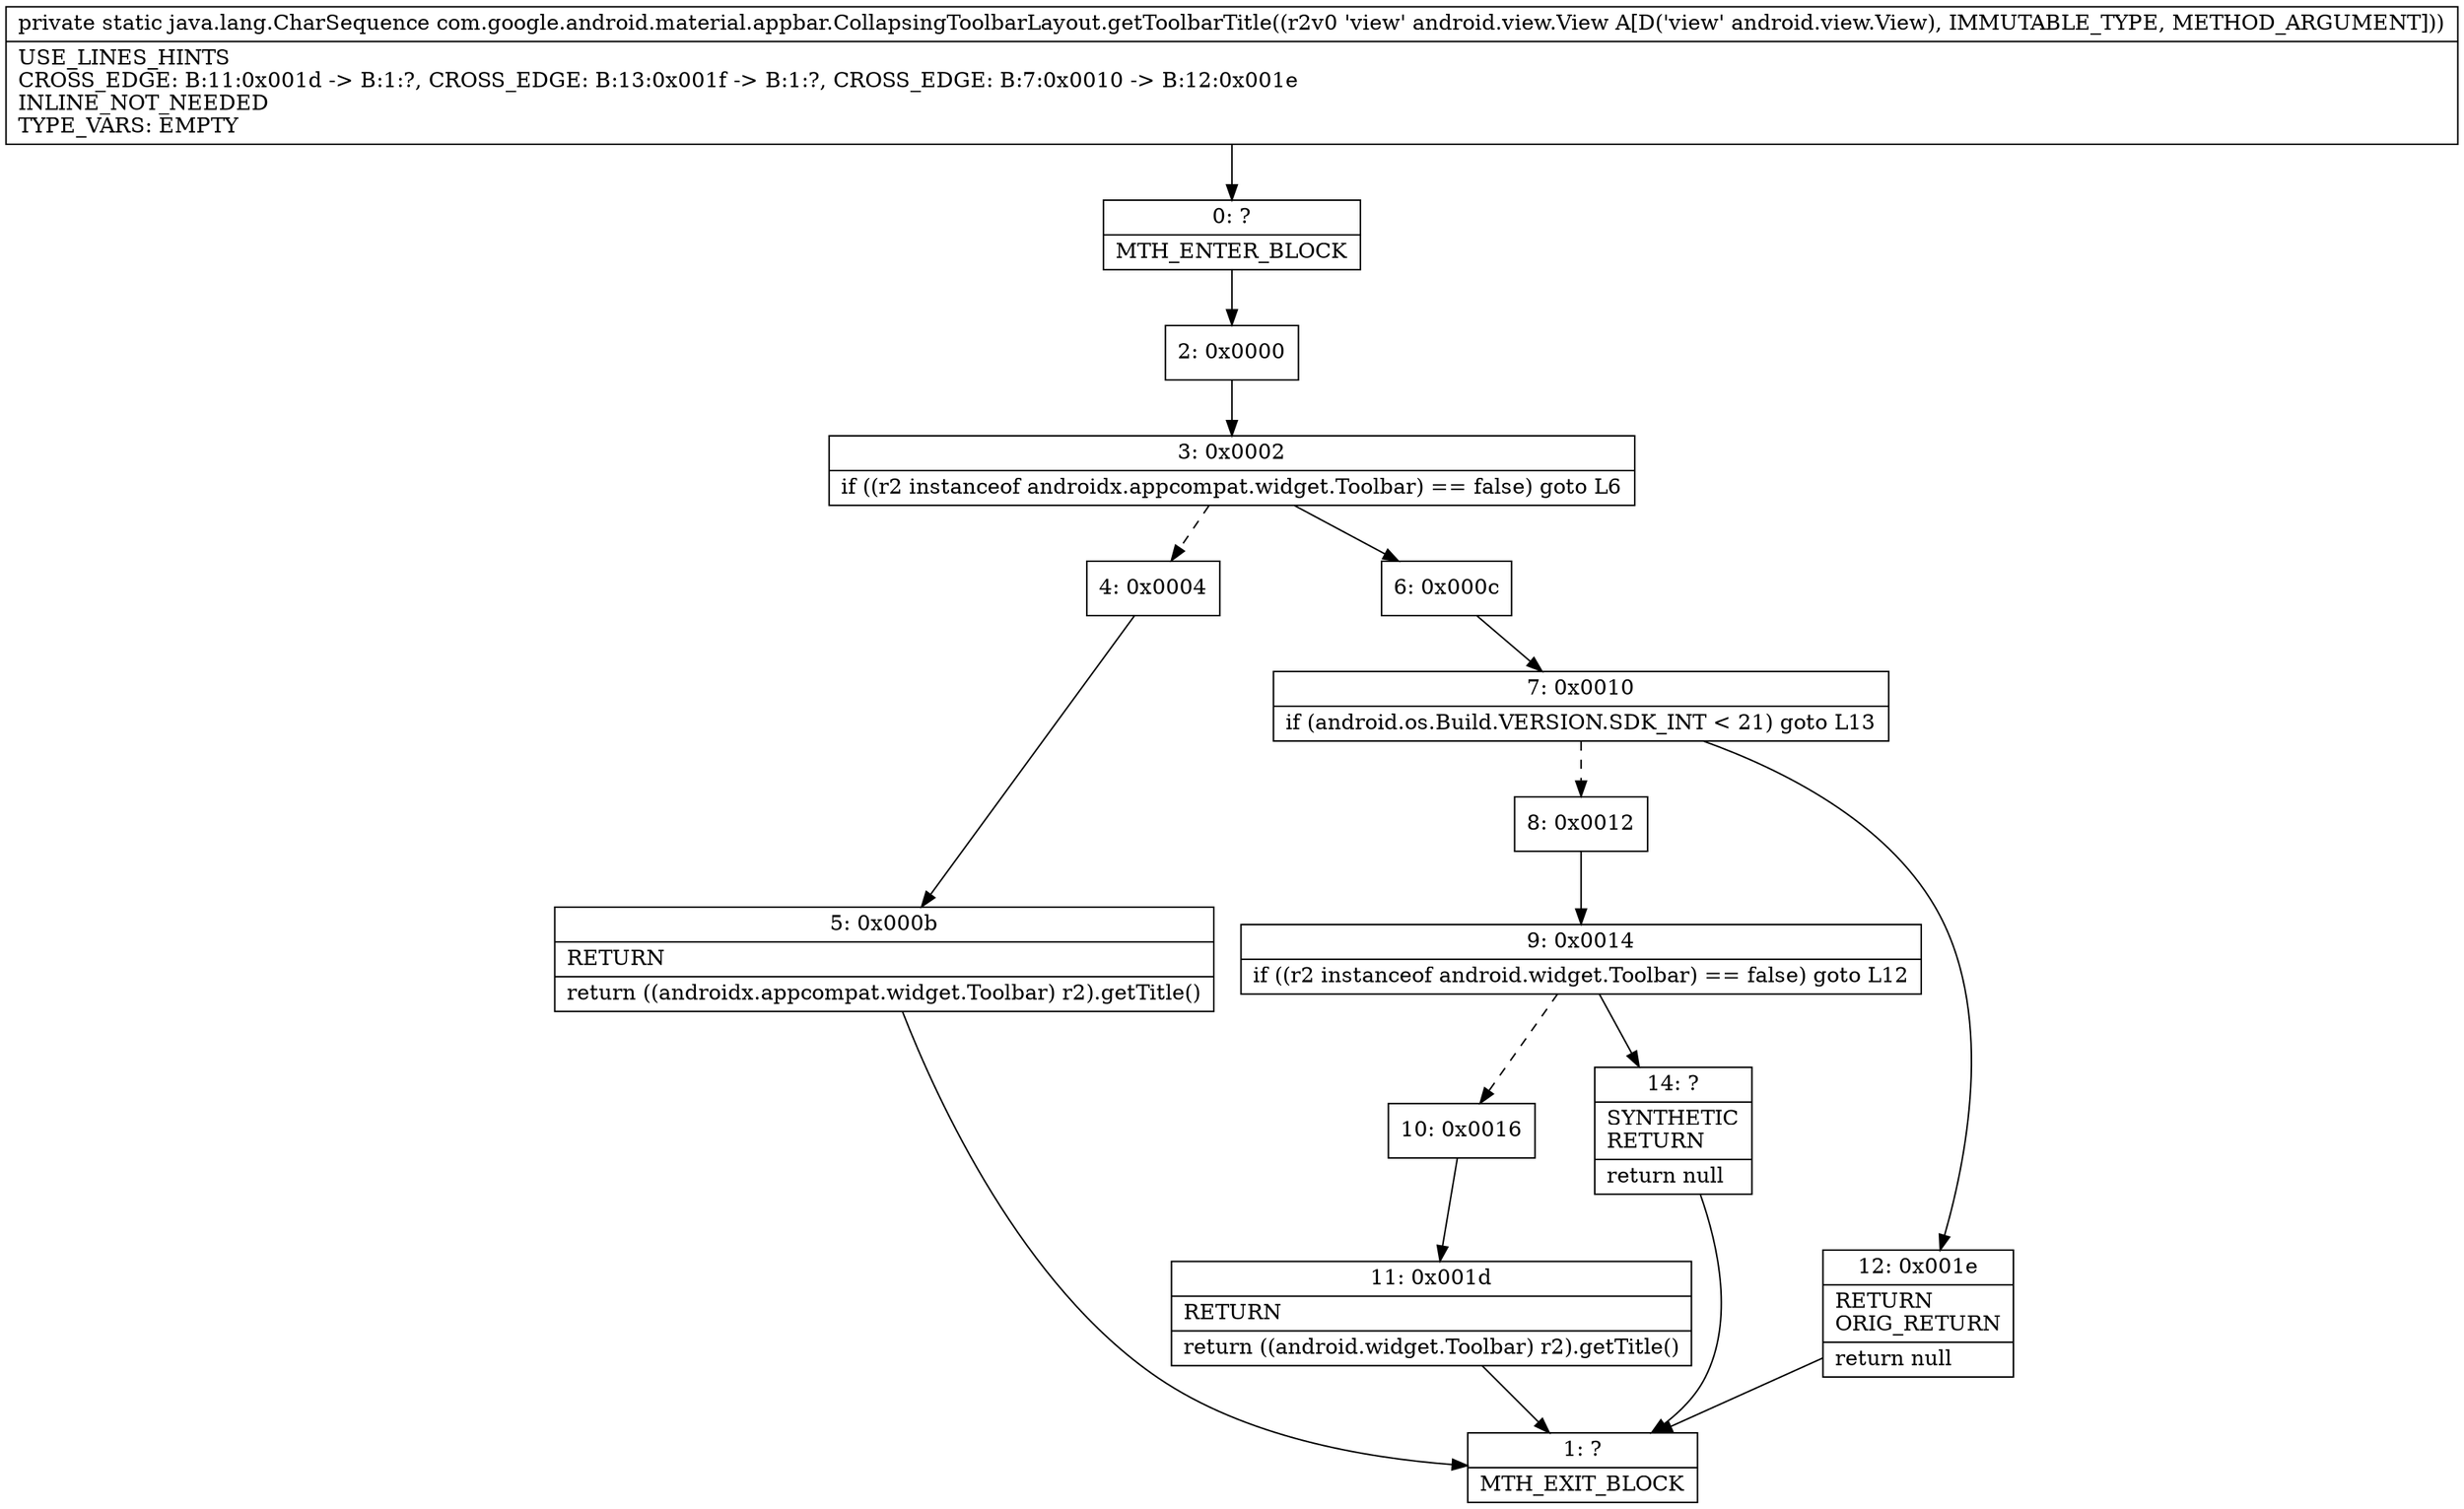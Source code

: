 digraph "CFG forcom.google.android.material.appbar.CollapsingToolbarLayout.getToolbarTitle(Landroid\/view\/View;)Ljava\/lang\/CharSequence;" {
Node_0 [shape=record,label="{0\:\ ?|MTH_ENTER_BLOCK\l}"];
Node_2 [shape=record,label="{2\:\ 0x0000}"];
Node_3 [shape=record,label="{3\:\ 0x0002|if ((r2 instanceof androidx.appcompat.widget.Toolbar) == false) goto L6\l}"];
Node_4 [shape=record,label="{4\:\ 0x0004}"];
Node_5 [shape=record,label="{5\:\ 0x000b|RETURN\l|return ((androidx.appcompat.widget.Toolbar) r2).getTitle()\l}"];
Node_1 [shape=record,label="{1\:\ ?|MTH_EXIT_BLOCK\l}"];
Node_6 [shape=record,label="{6\:\ 0x000c}"];
Node_7 [shape=record,label="{7\:\ 0x0010|if (android.os.Build.VERSION.SDK_INT \< 21) goto L13\l}"];
Node_8 [shape=record,label="{8\:\ 0x0012}"];
Node_9 [shape=record,label="{9\:\ 0x0014|if ((r2 instanceof android.widget.Toolbar) == false) goto L12\l}"];
Node_10 [shape=record,label="{10\:\ 0x0016}"];
Node_11 [shape=record,label="{11\:\ 0x001d|RETURN\l|return ((android.widget.Toolbar) r2).getTitle()\l}"];
Node_14 [shape=record,label="{14\:\ ?|SYNTHETIC\lRETURN\l|return null\l}"];
Node_12 [shape=record,label="{12\:\ 0x001e|RETURN\lORIG_RETURN\l|return null\l}"];
MethodNode[shape=record,label="{private static java.lang.CharSequence com.google.android.material.appbar.CollapsingToolbarLayout.getToolbarTitle((r2v0 'view' android.view.View A[D('view' android.view.View), IMMUTABLE_TYPE, METHOD_ARGUMENT]))  | USE_LINES_HINTS\lCROSS_EDGE: B:11:0x001d \-\> B:1:?, CROSS_EDGE: B:13:0x001f \-\> B:1:?, CROSS_EDGE: B:7:0x0010 \-\> B:12:0x001e\lINLINE_NOT_NEEDED\lTYPE_VARS: EMPTY\l}"];
MethodNode -> Node_0;Node_0 -> Node_2;
Node_2 -> Node_3;
Node_3 -> Node_4[style=dashed];
Node_3 -> Node_6;
Node_4 -> Node_5;
Node_5 -> Node_1;
Node_6 -> Node_7;
Node_7 -> Node_8[style=dashed];
Node_7 -> Node_12;
Node_8 -> Node_9;
Node_9 -> Node_10[style=dashed];
Node_9 -> Node_14;
Node_10 -> Node_11;
Node_11 -> Node_1;
Node_14 -> Node_1;
Node_12 -> Node_1;
}

